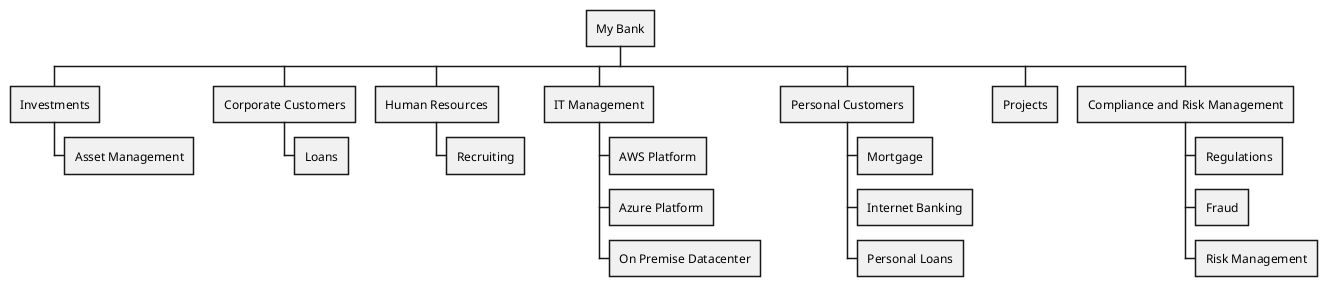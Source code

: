 @startwbs
* My Bank
** Investments
*** Asset Management
** Corporate Customers
*** Loans
** Human Resources
*** Recruiting
** IT Management
*** AWS Platform
*** Azure Platform
*** On Premise Datacenter
** Personal Customers
*** Mortgage
*** Internet Banking
*** Personal Loans
** Projects
** Compliance and Risk Management
*** Regulations
*** Fraud
*** Risk Management

@endwbs

' (generated by Overarch with template views/structure-view.puml.cmb)
